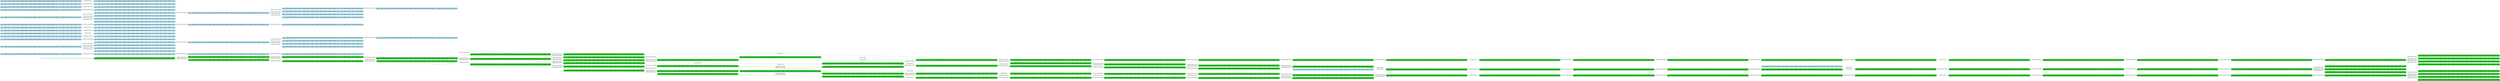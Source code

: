 digraph g {

	rankdir="LR"

	__invisible__[shape="point", color="forestgreen"]
	c0q1[label=<<b>c<sub>0</sub>q<sub>1</sub> = BC(0)=0, BC(1)=0, BC(2)=0, BC(3)=0, BD(0)=0, BD(1)=0, BD(2)=0, BD(3)=0, BM(0)=0, BM(1)=0, BM(2)=0, BM(3)=0, Dir=1, PC=1, PE(0)=1, PE(1)=1, PE(2)=1, PE(3)=1, Pos=0</b>>, shape="box", style="rounded, filled", fillcolor="limegreen", color="forestgreen", penwidth=3] // Initial
	c1q1[label=<<b>c<sub>1</sub>q<sub>1</sub> = BC(0)=0, BC(1)=0, BC(2)=0, BC(3)=0, BD(0)=0, BD(1)=0, BD(2)=0, BD(3)=0, BM(0)=0, BM(1)=0, BM(2)=0, BM(3)=0, Dir=1, PC=1, PE(0)=0, PE(1)=1, PE(2)=1, PE(3)=1, Pos=0</b>>, shape="box", style="rounded, filled", fillcolor="limegreen", color="forestgreen"]
	c2q1[label=<<b>c<sub>2</sub>q<sub>1</sub> = BC(0)=0, BC(1)=0, BC(2)=0, BC(3)=0, BD(0)=0, BD(1)=0, BD(2)=0, BD(3)=0, BM(0)=0, BM(1)=0, BM(2)=0, BM(3)=0, Dir=1, PC=0, PE(0)=0, PE(1)=1, PE(2)=1, PE(3)=1, Pos=0</b>>, shape="box", style="rounded, filled", fillcolor="limegreen", color="forestgreen"]
	c3q1[label=<<b>c<sub>3</sub>q<sub>1</sub> = BC(0)=0, BC(1)=0, BC(2)=0, BC(3)=0, BD(0)=0, BD(1)=0, BD(2)=0, BD(3)=0, BM(0)=0, BM(1)=0, BM(2)=0, BM(3)=0, Dir=1, PC=2, PE(0)=0, PE(1)=1, PE(2)=1, PE(3)=1, Pos=0</b>>, shape="box", style="rounded, filled", fillcolor="limegreen", color="forestgreen"]
	c4q1[label=<<b>c<sub>4</sub>q<sub>1</sub> = BC(0)=0, BC(1)=0, BC(2)=0, BC(3)=0, BD(0)=0, BD(1)=0, BD(2)=0, BD(3)=0, BM(0)=0, BM(1)=0, BM(2)=0, BM(3)=0, Dir=1, PC=2, PE(0)=1, PE(1)=1, PE(2)=1, PE(3)=1, Pos=0</b>>, shape="box", style="rounded, filled", fillcolor="limegreen", color="forestgreen"]
	c9q0[label=<<b>c<sub>9</sub>q<sub>0</sub> = BC(0)=0, BC(1)=0, BC(2)=0, BC(3)=1, BD(0)=0, BD(1)=0, BD(2)=0, BD(3)=0, BM(0)=0, BM(1)=0, BM(2)=0, BM(3)=0, Dir=1, PC=2, PE(0)=1, PE(1)=1, PE(2)=1, PE(3)=1, Pos=0</b>>, shape="box", style="rounded, filled", fillcolor="limegreen", color="forestgreen"]
	c13q0[label=<<b>c<sub>13</sub>q<sub>0</sub> = BC(0)=0, BC(1)=0, BC(2)=0, BC(3)=1, BD(0)=0, BD(1)=0, BD(2)=0, BD(3)=0, BM(0)=0, BM(1)=0, BM(2)=0, BM(3)=0, Dir=1, PC=1, PE(0)=1, PE(1)=1, PE(2)=1, PE(3)=1, Pos=1</b>>, shape="box", style="rounded, filled", fillcolor="limegreen", color="forestgreen"]
	c14q0[label=<<b>c<sub>14</sub>q<sub>0</sub> = BC(0)=0, BC(1)=0, BC(2)=0, BC(3)=1, BD(0)=0, BD(1)=0, BD(2)=0, BD(3)=0, BM(0)=0, BM(1)=0, BM(2)=0, BM(3)=0, Dir=1, PC=1, PE(0)=1, PE(1)=0, PE(2)=1, PE(3)=1, Pos=1</b>>, shape="box", style="rounded, filled", fillcolor="limegreen", color="forestgreen"]
	c15q0[label=<<b>c<sub>15</sub>q<sub>0</sub> = BC(0)=0, BC(1)=0, BC(2)=0, BC(3)=1, BD(0)=0, BD(1)=0, BD(2)=0, BD(3)=0, BM(0)=0, BM(1)=0, BM(2)=0, BM(3)=0, Dir=1, PC=0, PE(0)=1, PE(1)=0, PE(2)=1, PE(3)=1, Pos=1</b>>, shape="box", style="rounded, filled", fillcolor="limegreen", color="forestgreen"]
	c16q0[label=<<b>c<sub>16</sub>q<sub>0</sub> = BC(0)=0, BC(1)=0, BC(2)=0, BC(3)=1, BD(0)=0, BD(1)=0, BD(2)=0, BD(3)=0, BM(0)=0, BM(1)=0, BM(2)=0, BM(3)=0, Dir=1, PC=2, PE(0)=1, PE(1)=0, PE(2)=1, PE(3)=1, Pos=1</b>>, shape="box", style="rounded, filled", fillcolor="limegreen", color="forestgreen"]
	c84q0[label=<<b>c<sub>84</sub>q<sub>0</sub> = BC(0)=0, BC(1)=0, BC(2)=0, BC(3)=1, BD(0)=0, BD(1)=0, BD(2)=0, BD(3)=0, BM(0)=0, BM(1)=0, BM(2)=0, BM(3)=0, Dir=1, PC=2, PE(0)=1, PE(1)=1, PE(2)=1, PE(3)=1, Pos=1</b>>, shape="box", style="rounded, filled", fillcolor="limegreen", color="forestgreen"]
	c51q0[label=<<b>c<sub>51</sub>q<sub>0</sub> = BC(0)=0, BC(1)=0, BC(2)=0, BC(3)=1, BD(0)=0, BD(1)=0, BD(2)=0, BD(3)=0, BM(0)=0, BM(1)=0, BM(2)=0, BM(3)=0, Dir=1, PC=1, PE(0)=1, PE(1)=1, PE(2)=1, PE(3)=1, Pos=2</b>>, shape="box", style="rounded, filled", fillcolor="limegreen", color="forestgreen"]
	c85q0[label=<<b>c<sub>85</sub>q<sub>0</sub> = BC(0)=0, BC(1)=0, BC(2)=0, BC(3)=1, BD(0)=0, BD(1)=0, BD(2)=0, BD(3)=0, BM(0)=0, BM(1)=0, BM(2)=0, BM(3)=0, Dir=1, PC=1, PE(0)=1, PE(1)=1, PE(2)=0, PE(3)=1, Pos=2</b>>, shape="box", style="rounded, filled", fillcolor="limegreen", color="forestgreen"]
	c86q0[label=<<b>c<sub>86</sub>q<sub>0</sub> = BC(0)=0, BC(1)=0, BC(2)=0, BC(3)=1, BD(0)=0, BD(1)=0, BD(2)=0, BD(3)=0, BM(0)=0, BM(1)=0, BM(2)=0, BM(3)=0, Dir=1, PC=0, PE(0)=1, PE(1)=1, PE(2)=0, PE(3)=1, Pos=2</b>>, shape="box", style="rounded, filled", fillcolor="limegreen", color="forestgreen"]
	c87q0[label=<<b>c<sub>87</sub>q<sub>0</sub> = BC(0)=0, BC(1)=0, BC(2)=0, BC(3)=1, BD(0)=0, BD(1)=0, BD(2)=0, BD(3)=0, BM(0)=0, BM(1)=0, BM(2)=0, BM(3)=0, Dir=1, PC=2, PE(0)=1, PE(1)=1, PE(2)=0, PE(3)=1, Pos=2</b>>, shape="box", style="rounded, filled", fillcolor="limegreen", color="forestgreen"]
	c88q0[label=<<b>c<sub>88</sub>q<sub>0</sub> = BC(0)=0, BC(1)=0, BC(2)=0, BC(3)=1, BD(0)=0, BD(1)=0, BD(2)=0, BD(3)=0, BM(0)=0, BM(1)=0, BM(2)=0, BM(3)=0, Dir=1, PC=2, PE(0)=1, PE(1)=1, PE(2)=1, PE(3)=1, Pos=2</b>>, shape="box", style="rounded, filled", fillcolor="limegreen", color="forestgreen"]
	c53q1[label=<<b>c<sub>53</sub>q<sub>1</sub> = BC(0)=0, BC(1)=0, BC(2)=0, BC(3)=0, BD(0)=0, BD(1)=0, BD(2)=0, BD(3)=0, BM(0)=0, BM(1)=0, BM(2)=0, BM(3)=0, Dir=1, PC=1, PE(0)=1, PE(1)=1, PE(2)=1, PE(3)=1, Pos=3</b>>, shape="box", style="rounded, filled", fillcolor="limegreen", color="forestgreen"]
	c89q3[label=<<b>c<sub>89</sub>q<sub>3</sub> = BC(0)=0, BC(1)=0, BC(2)=0, BC(3)=0, BD(0)=0, BD(1)=0, BD(2)=0, BD(3)=0, BM(0)=0, BM(1)=0, BM(2)=0, BM(3)=0, Dir=1, PC=1, PE(0)=1, PE(1)=1, PE(2)=1, PE(3)=0, Pos=3</b>>, shape="box", style="rounded, filled", fillcolor="limegreen", color="forestgreen"]
	c90q3[label=<<b>c<sub>90</sub>q<sub>3</sub> = BC(0)=0, BC(1)=0, BC(2)=0, BC(3)=0, BD(0)=0, BD(1)=0, BD(2)=0, BD(3)=0, BM(0)=0, BM(1)=0, BM(2)=0, BM(3)=0, Dir=1, PC=0, PE(0)=1, PE(1)=1, PE(2)=1, PE(3)=0, Pos=3</b>>, shape="box", style="rounded, filled", fillcolor="limegreen", color="forestgreen"]
	c91q3[label=<<b>c<sub>91</sub>q<sub>3</sub> = BC(0)=0, BC(1)=0, BC(2)=0, BC(3)=0, BD(0)=0, BD(1)=0, BD(2)=0, BD(3)=0, BM(0)=0, BM(1)=0, BM(2)=0, BM(3)=0, Dir=1, PC=2, PE(0)=1, PE(1)=1, PE(2)=1, PE(3)=0, Pos=3</b>>, shape="box", style="rounded, filled", fillcolor="limegreen", color="forestgreen"]
	c92q1[label=<<b>c<sub>92</sub>q<sub>1</sub> = BC(0)=0, BC(1)=0, BC(2)=0, BC(3)=0, BD(0)=0, BD(1)=0, BD(2)=0, BD(3)=0, BM(0)=0, BM(1)=0, BM(2)=0, BM(3)=0, Dir=1, PC=2, PE(0)=1, PE(1)=1, PE(2)=1, PE(3)=1, Pos=3</b>>, shape="box", style="rounded, filled", fillcolor="limegreen", color="forestgreen"]
	c135q1[label=<<b>c<sub>135</sub>q<sub>1</sub> = BC(0)=0, BC(1)=1, BC(2)=0, BC(3)=0, BD(0)=0, BD(1)=0, BD(2)=0, BD(3)=0, BM(0)=0, BM(1)=0, BM(2)=0, BM(3)=0, Dir=1, PC=2, PE(0)=1, PE(1)=1, PE(2)=1, PE(3)=1, Pos=3</b>>, shape="box", style="rounded, filled", fillcolor="limegreen", color="forestgreen"]
	c136q1[label=<<b>c<sub>136</sub>q<sub>1</sub> = BC(0)=0, BC(1)=0, BC(2)=0, BC(3)=0, BD(0)=0, BD(1)=0, BD(2)=0, BD(3)=0, BM(0)=0, BM(1)=0, BM(2)=1, BM(3)=0, Dir=1, PC=2, PE(0)=1, PE(1)=1, PE(2)=1, PE(3)=1, Pos=3</b>>, shape="box", style="rounded, filled", fillcolor="limegreen", color="forestgreen"]
	c137q1[label=<<b>c<sub>137</sub>q<sub>1</sub> = BC(0)=0, BC(1)=0, BC(2)=0, BC(3)=0, BD(0)=0, BD(1)=0, BD(2)=1, BD(3)=0, BM(0)=0, BM(1)=0, BM(2)=0, BM(3)=0, Dir=1, PC=2, PE(0)=1, PE(1)=1, PE(2)=1, PE(3)=1, Pos=3</b>>, shape="box", style="rounded, filled", fillcolor="limegreen", color="forestgreen"]
	c17q0[label=<<b>c<sub>17</sub>q<sub>0</sub> = BC(0)=1, BC(1)=0, BC(2)=0, BC(3)=1, BD(0)=0, BD(1)=0, BD(2)=0, BD(3)=0, BM(0)=0, BM(1)=0, BM(2)=0, BM(3)=0, Dir=1, PC=1, PE(0)=1, PE(1)=1, PE(2)=1, PE(3)=1, Pos=1</b>>, shape="box", style="rounded, filled", fillcolor="limegreen", color="forestgreen"]
	c70q0[label=<<b>c<sub>70</sub>q<sub>0</sub> = BC(0)=1, BC(1)=0, BC(2)=0, BC(3)=1, BD(0)=0, BD(1)=0, BD(2)=0, BD(3)=0, BM(0)=0, BM(1)=0, BM(2)=0, BM(3)=0, Dir=1, PC=1, PE(0)=1, PE(1)=0, PE(2)=1, PE(3)=1, Pos=1</b>>, shape="box", style="rounded, filled", fillcolor="limegreen", color="forestgreen"]
	c71q0[label=<<b>c<sub>71</sub>q<sub>0</sub> = BC(0)=1, BC(1)=0, BC(2)=0, BC(3)=1, BD(0)=0, BD(1)=0, BD(2)=0, BD(3)=0, BM(0)=0, BM(1)=0, BM(2)=0, BM(3)=0, Dir=1, PC=0, PE(0)=1, PE(1)=0, PE(2)=1, PE(3)=1, Pos=1</b>>, shape="box", style="rounded, filled", fillcolor="limegreen", color="forestgreen"]
	c72q0[label=<<b>c<sub>72</sub>q<sub>0</sub> = BC(0)=1, BC(1)=0, BC(2)=0, BC(3)=1, BD(0)=0, BD(1)=0, BD(2)=0, BD(3)=0, BM(0)=0, BM(1)=0, BM(2)=0, BM(3)=0, Dir=1, PC=2, PE(0)=1, PE(1)=0, PE(2)=1, PE(3)=1, Pos=1</b>>, shape="box", style="rounded, filled", fillcolor="limegreen", color="forestgreen"]
	c73q0[label=<<b>c<sub>73</sub>q<sub>0</sub> = BC(0)=1, BC(1)=0, BC(2)=0, BC(3)=1, BD(0)=0, BD(1)=0, BD(2)=0, BD(3)=0, BM(0)=0, BM(1)=0, BM(2)=0, BM(3)=0, Dir=1, PC=2, PE(0)=1, PE(1)=1, PE(2)=1, PE(3)=1, Pos=1</b>>, shape="box", style="rounded, filled", fillcolor="limegreen", color="forestgreen"]
	c74q0[label=<<b>c<sub>74</sub>q<sub>0</sub> = BC(0)=1, BC(1)=0, BC(2)=0, BC(3)=1, BD(0)=0, BD(1)=0, BD(2)=0, BD(3)=0, BM(0)=0, BM(1)=0, BM(2)=0, BM(3)=0, Dir=1, PC=1, PE(0)=1, PE(1)=1, PE(2)=1, PE(3)=1, Pos=2</b>>, shape="box", style="rounded, filled", fillcolor="limegreen", color="forestgreen"]
	c75q0[label=<<b>c<sub>75</sub>q<sub>0</sub> = BC(0)=1, BC(1)=0, BC(2)=0, BC(3)=1, BD(0)=0, BD(1)=0, BD(2)=0, BD(3)=0, BM(0)=0, BM(1)=0, BM(2)=0, BM(3)=0, Dir=1, PC=1, PE(0)=1, PE(1)=1, PE(2)=0, PE(3)=1, Pos=2</b>>, shape="box", style="rounded, filled", fillcolor="limegreen", color="forestgreen"]
	c76q0[label=<<b>c<sub>76</sub>q<sub>0</sub> = BC(0)=1, BC(1)=0, BC(2)=0, BC(3)=1, BD(0)=0, BD(1)=0, BD(2)=0, BD(3)=0, BM(0)=0, BM(1)=0, BM(2)=0, BM(3)=0, Dir=1, PC=0, PE(0)=1, PE(1)=1, PE(2)=0, PE(3)=1, Pos=2</b>>, shape="box", style="rounded, filled", fillcolor="limegreen", color="forestgreen"]
	c77q0[label=<<b>c<sub>77</sub>q<sub>0</sub> = BC(0)=1, BC(1)=0, BC(2)=0, BC(3)=1, BD(0)=0, BD(1)=0, BD(2)=0, BD(3)=0, BM(0)=0, BM(1)=0, BM(2)=0, BM(3)=0, Dir=1, PC=2, PE(0)=1, PE(1)=1, PE(2)=0, PE(3)=1, Pos=2</b>>, shape="box", style="rounded, filled", fillcolor="limegreen", color="forestgreen"]
	c78q0[label=<<b>c<sub>78</sub>q<sub>0</sub> = BC(0)=1, BC(1)=0, BC(2)=0, BC(3)=1, BD(0)=0, BD(1)=0, BD(2)=0, BD(3)=0, BM(0)=0, BM(1)=0, BM(2)=0, BM(3)=0, Dir=1, PC=2, PE(0)=1, PE(1)=1, PE(2)=1, PE(3)=1, Pos=2</b>>, shape="box", style="rounded, filled", fillcolor="limegreen", color="forestgreen"]
	c79q1[label=<<b>c<sub>79</sub>q<sub>1</sub> = BC(0)=1, BC(1)=0, BC(2)=0, BC(3)=0, BD(0)=0, BD(1)=0, BD(2)=0, BD(3)=0, BM(0)=0, BM(1)=0, BM(2)=0, BM(3)=0, Dir=1, PC=1, PE(0)=1, PE(1)=1, PE(2)=1, PE(3)=1, Pos=3</b>>, shape="box", style="rounded, filled", fillcolor="limegreen", color="forestgreen"]
	c80q3[label=<<b>c<sub>80</sub>q<sub>3</sub> = BC(0)=1, BC(1)=0, BC(2)=0, BC(3)=0, BD(0)=0, BD(1)=0, BD(2)=0, BD(3)=0, BM(0)=0, BM(1)=0, BM(2)=0, BM(3)=0, Dir=1, PC=1, PE(0)=1, PE(1)=1, PE(2)=1, PE(3)=0, Pos=3</b>>, shape="box", style="rounded, filled", fillcolor="limegreen", color="forestgreen"]
	c81q3[label=<<b>c<sub>81</sub>q<sub>3</sub> = BC(0)=1, BC(1)=0, BC(2)=0, BC(3)=0, BD(0)=0, BD(1)=0, BD(2)=0, BD(3)=0, BM(0)=0, BM(1)=0, BM(2)=0, BM(3)=0, Dir=1, PC=0, PE(0)=1, PE(1)=1, PE(2)=1, PE(3)=0, Pos=3</b>>, shape="box", style="rounded, filled", fillcolor="limegreen", color="forestgreen"]
	c82q3[label=<<b>c<sub>82</sub>q<sub>3</sub> = BC(0)=1, BC(1)=0, BC(2)=0, BC(3)=0, BD(0)=0, BD(1)=0, BD(2)=0, BD(3)=0, BM(0)=0, BM(1)=0, BM(2)=0, BM(3)=0, Dir=1, PC=2, PE(0)=1, PE(1)=1, PE(2)=1, PE(3)=0, Pos=3</b>>, shape="box", style="rounded, filled", fillcolor="limegreen", color="forestgreen"]
	c83q1[label=<<b>c<sub>83</sub>q<sub>1</sub> = BC(0)=1, BC(1)=0, BC(2)=0, BC(3)=0, BD(0)=0, BD(1)=0, BD(2)=0, BD(3)=0, BM(0)=0, BM(1)=0, BM(2)=0, BM(3)=0, Dir=1, PC=2, PE(0)=1, PE(1)=1, PE(2)=1, PE(3)=1, Pos=3</b>>, shape="box", style="rounded, filled", fillcolor="limegreen", color="forestgreen"]
	c131q1[label=<<b>c<sub>131</sub>q<sub>1</sub> = BC(0)=1, BC(1)=1, BC(2)=0, BC(3)=0, BD(0)=0, BD(1)=0, BD(2)=0, BD(3)=0, BM(0)=0, BM(1)=0, BM(2)=0, BM(3)=0, Dir=1, PC=2, PE(0)=1, PE(1)=1, PE(2)=1, PE(3)=1, Pos=3</b>>, shape="box", style="rounded, filled", fillcolor="limegreen", color="forestgreen"]
	c132q1[label=<<b>c<sub>132</sub>q<sub>1</sub> = BC(0)=1, BC(1)=0, BC(2)=0, BC(3)=0, BD(0)=0, BD(1)=0, BD(2)=0, BD(3)=0, BM(0)=0, BM(1)=0, BM(2)=1, BM(3)=0, Dir=1, PC=2, PE(0)=1, PE(1)=1, PE(2)=1, PE(3)=1, Pos=3</b>>, shape="box", style="rounded, filled", fillcolor="limegreen", color="forestgreen"]
	c133q1[label=<<b>c<sub>133</sub>q<sub>1</sub> = BC(0)=1, BC(1)=0, BC(2)=0, BC(3)=0, BD(0)=0, BD(1)=0, BD(2)=1, BD(3)=0, BM(0)=0, BM(1)=0, BM(2)=0, BM(3)=0, Dir=1, PC=2, PE(0)=1, PE(1)=1, PE(2)=1, PE(3)=1, Pos=3</b>>, shape="box", style="rounded, filled", fillcolor="limegreen", color="forestgreen"]
	c134q1[label=<<b>c<sub>134</sub>q<sub>1</sub> = BC(0)=1, BC(1)=0, BC(2)=0, BC(3)=0, BD(0)=0, BD(1)=0, BD(2)=0, BD(3)=0, BM(0)=0, BM(1)=0, BM(2)=0, BM(3)=0, Dir=-1, PC=2, PE(0)=1, PE(1)=1, PE(2)=1, PE(3)=1, Pos=3</b>>, shape="box", style="rounded, filled", fillcolor="limegreen", color="forestgreen"]
	c5q0[label=<<b>c<sub>5</sub>q<sub>0</sub> = BC(0)=0, BC(1)=0, BC(2)=0, BC(3)=1, BD(0)=0, BD(1)=0, BD(2)=0, BD(3)=0, BM(0)=0, BM(1)=0, BM(2)=0, BM(3)=0, Dir=1, PC=2, PE(0)=0, PE(1)=1, PE(2)=1, PE(3)=1, Pos=0</b>>, shape="box", style="rounded, filled", fillcolor="limegreen", color="forestgreen"]
	c10q0[label=<<b>c<sub>10</sub>q<sub>0</sub> = BC(0)=0, BC(1)=1, BC(2)=0, BC(3)=1, BD(0)=0, BD(1)=0, BD(2)=0, BD(3)=0, BM(0)=0, BM(1)=0, BM(2)=0, BM(3)=0, Dir=1, PC=2, PE(0)=0, PE(1)=1, PE(2)=1, PE(3)=1, Pos=0</b>>, shape="box", style="rounded, filled", fillcolor="limegreen", color="forestgreen"]
	c110q0[label=<<b>c<sub>110</sub>q<sub>0</sub> = BC(0)=0, BC(1)=1, BC(2)=0, BC(3)=1, BD(0)=0, BD(1)=0, BD(2)=0, BD(3)=0, BM(0)=0, BM(1)=0, BM(2)=0, BM(3)=0, Dir=1, PC=2, PE(0)=1, PE(1)=1, PE(2)=1, PE(3)=1, Pos=0</b>>, shape="box", style="rounded, filled", fillcolor="limegreen", color="forestgreen"]
	c11q0[label=<<b>c<sub>11</sub>q<sub>0</sub> = BC(0)=0, BC(1)=0, BC(2)=0, BC(3)=1, BD(0)=0, BD(1)=0, BD(2)=0, BD(3)=0, BM(0)=0, BM(1)=1, BM(2)=0, BM(3)=0, Dir=1, PC=2, PE(0)=0, PE(1)=1, PE(2)=1, PE(3)=1, Pos=0</b>>, shape="box", style="rounded, filled", fillcolor="limegreen", color="forestgreen"]
	c109q0[label=<<b>c<sub>109</sub>q<sub>0</sub> = BC(0)=0, BC(1)=0, BC(2)=0, BC(3)=1, BD(0)=0, BD(1)=0, BD(2)=0, BD(3)=0, BM(0)=0, BM(1)=1, BM(2)=0, BM(3)=0, Dir=1, PC=2, PE(0)=1, PE(1)=1, PE(2)=1, PE(3)=1, Pos=0</b>>, shape="box", style="rounded, filled", fillcolor="limegreen", color="forestgreen"]
	c12q0[label=<<b>c<sub>12</sub>q<sub>0</sub> = BC(0)=0, BC(1)=0, BC(2)=0, BC(3)=1, BD(0)=0, BD(1)=1, BD(2)=0, BD(3)=0, BM(0)=0, BM(1)=0, BM(2)=0, BM(3)=0, Dir=1, PC=2, PE(0)=0, PE(1)=1, PE(2)=1, PE(3)=1, Pos=0</b>>, shape="box", style="rounded, filled", fillcolor="limegreen", color="forestgreen"]
	c93q0[label=<<b>c<sub>93</sub>q<sub>0</sub> = BC(0)=0, BC(1)=0, BC(2)=0, BC(3)=1, BD(0)=0, BD(1)=1, BD(2)=0, BD(3)=0, BM(0)=0, BM(1)=0, BM(2)=0, BM(3)=0, Dir=1, PC=2, PE(0)=1, PE(1)=1, PE(2)=1, PE(3)=1, Pos=0</b>>, shape="box", style="rounded, filled", fillcolor="limegreen", color="forestgreen"]
	c94q0[label=<<b>c<sub>94</sub>q<sub>0</sub> = BC(0)=0, BC(1)=0, BC(2)=0, BC(3)=1, BD(0)=0, BD(1)=1, BD(2)=0, BD(3)=0, BM(0)=0, BM(1)=0, BM(2)=0, BM(3)=0, Dir=1, PC=1, PE(0)=1, PE(1)=1, PE(2)=1, PE(3)=1, Pos=1</b>>, shape="box", style="rounded, filled", fillcolor="limegreen", color="forestgreen"]
	c95q0[label=<<b>c<sub>95</sub>q<sub>0</sub> = BC(0)=0, BC(1)=0, BC(2)=0, BC(3)=1, BD(0)=0, BD(1)=1, BD(2)=0, BD(3)=0, BM(0)=0, BM(1)=0, BM(2)=0, BM(3)=0, Dir=1, PC=1, PE(0)=1, PE(1)=0, PE(2)=1, PE(3)=1, Pos=1</b>>, shape="box", style="rounded, filled", fillcolor="limegreen", color="forestgreen"]
	c96q0[label=<<b>c<sub>96</sub>q<sub>0</sub> = BC(0)=0, BC(1)=0, BC(2)=0, BC(3)=1, BD(0)=0, BD(1)=1, BD(2)=0, BD(3)=0, BM(0)=0, BM(1)=0, BM(2)=0, BM(3)=0, Dir=1, PC=0, PE(0)=1, PE(1)=0, PE(2)=1, PE(3)=1, Pos=1</b>>, shape="box", style="rounded, filled", fillcolor="limegreen", color="forestgreen"]
	c97q0[label=<<b>c<sub>97</sub>q<sub>0</sub> = BC(0)=0, BC(1)=0, BC(2)=0, BC(3)=1, BD(0)=0, BD(1)=1, BD(2)=0, BD(3)=0, BM(0)=0, BM(1)=0, BM(2)=0, BM(3)=0, Dir=1, PC=2, PE(0)=1, PE(1)=0, PE(2)=1, PE(3)=1, Pos=1</b>>, shape="box", style="rounded, filled", fillcolor="limegreen", color="forestgreen"]
	c98q0[label=<<b>c<sub>98</sub>q<sub>0</sub> = BC(0)=0, BC(1)=0, BC(2)=0, BC(3)=1, BD(0)=0, BD(1)=1, BD(2)=0, BD(3)=0, BM(0)=0, BM(1)=0, BM(2)=0, BM(3)=0, Dir=1, PC=2, PE(0)=1, PE(1)=1, PE(2)=1, PE(3)=1, Pos=1</b>>, shape="box", style="rounded, filled", fillcolor="limegreen", color="forestgreen"]
	c99q0[label=<<b>c<sub>99</sub>q<sub>0</sub> = BC(0)=0, BC(1)=0, BC(2)=0, BC(3)=1, BD(0)=0, BD(1)=1, BD(2)=0, BD(3)=0, BM(0)=0, BM(1)=0, BM(2)=0, BM(3)=0, Dir=1, PC=1, PE(0)=1, PE(1)=1, PE(2)=1, PE(3)=1, Pos=2</b>>, shape="box", style="rounded, filled", fillcolor="limegreen", color="forestgreen"]
	c100q0[label=<<b>c<sub>100</sub>q<sub>0</sub> = BC(0)=0, BC(1)=0, BC(2)=0, BC(3)=1, BD(0)=0, BD(1)=1, BD(2)=0, BD(3)=0, BM(0)=0, BM(1)=0, BM(2)=0, BM(3)=0, Dir=1, PC=1, PE(0)=1, PE(1)=1, PE(2)=0, PE(3)=1, Pos=2</b>>, shape="box", style="rounded, filled", fillcolor="limegreen", color="forestgreen"]
	c101q0[label=<<b>c<sub>101</sub>q<sub>0</sub> = BC(0)=0, BC(1)=0, BC(2)=0, BC(3)=1, BD(0)=0, BD(1)=1, BD(2)=0, BD(3)=0, BM(0)=0, BM(1)=0, BM(2)=0, BM(3)=0, Dir=1, PC=0, PE(0)=1, PE(1)=1, PE(2)=0, PE(3)=1, Pos=2</b>>, shape="box", style="rounded, filled", fillcolor="limegreen", color="forestgreen"]
	c102q0[label=<<b>c<sub>102</sub>q<sub>0</sub> = BC(0)=0, BC(1)=0, BC(2)=0, BC(3)=1, BD(0)=0, BD(1)=1, BD(2)=0, BD(3)=0, BM(0)=0, BM(1)=0, BM(2)=0, BM(3)=0, Dir=1, PC=2, PE(0)=1, PE(1)=1, PE(2)=0, PE(3)=1, Pos=2</b>>, shape="box", style="rounded, filled", fillcolor="limegreen", color="forestgreen"]
	c103q0[label=<<b>c<sub>103</sub>q<sub>0</sub> = BC(0)=0, BC(1)=0, BC(2)=0, BC(3)=1, BD(0)=0, BD(1)=1, BD(2)=0, BD(3)=0, BM(0)=0, BM(1)=0, BM(2)=0, BM(3)=0, Dir=1, PC=2, PE(0)=1, PE(1)=1, PE(2)=1, PE(3)=1, Pos=2</b>>, shape="box", style="rounded, filled", fillcolor="limegreen", color="forestgreen"]
	c104q1[label=<<b>c<sub>104</sub>q<sub>1</sub> = BC(0)=0, BC(1)=0, BC(2)=0, BC(3)=0, BD(0)=0, BD(1)=1, BD(2)=0, BD(3)=0, BM(0)=0, BM(1)=0, BM(2)=0, BM(3)=0, Dir=1, PC=1, PE(0)=1, PE(1)=1, PE(2)=1, PE(3)=1, Pos=3</b>>, shape="box", style="rounded, filled", fillcolor="limegreen", color="forestgreen"]
	c105q3[label=<<b>c<sub>105</sub>q<sub>3</sub> = BC(0)=0, BC(1)=0, BC(2)=0, BC(3)=0, BD(0)=0, BD(1)=1, BD(2)=0, BD(3)=0, BM(0)=0, BM(1)=0, BM(2)=0, BM(3)=0, Dir=1, PC=1, PE(0)=1, PE(1)=1, PE(2)=1, PE(3)=0, Pos=3</b>>, shape="box", style="rounded, filled", fillcolor="limegreen", color="forestgreen"]
	c106q3[label=<<b>c<sub>106</sub>q<sub>3</sub> = BC(0)=0, BC(1)=0, BC(2)=0, BC(3)=0, BD(0)=0, BD(1)=1, BD(2)=0, BD(3)=0, BM(0)=0, BM(1)=0, BM(2)=0, BM(3)=0, Dir=1, PC=0, PE(0)=1, PE(1)=1, PE(2)=1, PE(3)=0, Pos=3</b>>, shape="box", style="rounded, filled", fillcolor="limegreen", color="forestgreen"]
	c107q3[label=<<b>c<sub>107</sub>q<sub>3</sub> = BC(0)=0, BC(1)=0, BC(2)=0, BC(3)=0, BD(0)=0, BD(1)=1, BD(2)=0, BD(3)=0, BM(0)=0, BM(1)=0, BM(2)=0, BM(3)=0, Dir=1, PC=2, PE(0)=1, PE(1)=1, PE(2)=1, PE(3)=0, Pos=3</b>>, shape="box", style="rounded, filled", fillcolor="limegreen", color="forestgreen"]
	c108q1[label=<<b>c<sub>108</sub>q<sub>1</sub> = BC(0)=0, BC(1)=0, BC(2)=0, BC(3)=0, BD(0)=0, BD(1)=1, BD(2)=0, BD(3)=0, BM(0)=0, BM(1)=0, BM(2)=0, BM(3)=0, Dir=1, PC=2, PE(0)=1, PE(1)=1, PE(2)=1, PE(3)=1, Pos=3</b>>, shape="box", style="rounded, filled", fillcolor="limegreen", color="forestgreen"]
	c138q1[label=<<b>c<sub>138</sub>q<sub>1</sub> = BC(0)=0, BC(1)=1, BC(2)=0, BC(3)=0, BD(0)=0, BD(1)=1, BD(2)=0, BD(3)=0, BM(0)=0, BM(1)=0, BM(2)=0, BM(3)=0, Dir=1, PC=2, PE(0)=1, PE(1)=1, PE(2)=1, PE(3)=1, Pos=3</b>>, shape="box", style="rounded, filled", fillcolor="limegreen", color="forestgreen"]
	c139q1[label=<<b>c<sub>139</sub>q<sub>1</sub> = BC(0)=0, BC(1)=0, BC(2)=0, BC(3)=0, BD(0)=0, BD(1)=1, BD(2)=0, BD(3)=0, BM(0)=0, BM(1)=0, BM(2)=1, BM(3)=0, Dir=1, PC=2, PE(0)=1, PE(1)=1, PE(2)=1, PE(3)=1, Pos=3</b>>, shape="box", style="rounded, filled", fillcolor="limegreen", color="forestgreen"]
	c140q1[label=<<b>c<sub>140</sub>q<sub>1</sub> = BC(0)=0, BC(1)=0, BC(2)=0, BC(3)=0, BD(0)=0, BD(1)=1, BD(2)=1, BD(3)=0, BM(0)=0, BM(1)=0, BM(2)=0, BM(3)=0, Dir=1, PC=2, PE(0)=1, PE(1)=1, PE(2)=1, PE(3)=1, Pos=3</b>>, shape="box", style="rounded, filled", fillcolor="limegreen", color="forestgreen"]
	c141q1[label=<<b>c<sub>141</sub>q<sub>1</sub> = BC(0)=0, BC(1)=0, BC(2)=0, BC(3)=0, BD(0)=0, BD(1)=1, BD(2)=0, BD(3)=0, BM(0)=0, BM(1)=0, BM(2)=0, BM(3)=0, Dir=-1, PC=2, PE(0)=1, PE(1)=1, PE(2)=1, PE(3)=1, Pos=3</b>>, shape="box", style="rounded, filled", fillcolor="limegreen", color="forestgreen"]
	c6q1[label=<<b>c<sub>6</sub>q<sub>1</sub> = BC(0)=0, BC(1)=1, BC(2)=0, BC(3)=0, BD(0)=0, BD(1)=0, BD(2)=0, BD(3)=0, BM(0)=0, BM(1)=0, BM(2)=0, BM(3)=0, Dir=1, PC=2, PE(0)=0, PE(1)=1, PE(2)=1, PE(3)=1, Pos=0</b>>, shape="box", style="rounded, filled", fillcolor="limegreen", color="forestgreen"]
	c7q1[label=<<b>c<sub>7</sub>q<sub>1</sub> = BC(0)=0, BC(1)=1, BC(2)=0, BC(3)=0, BD(0)=0, BD(1)=0, BD(2)=0, BD(3)=0, BM(0)=0, BM(1)=1, BM(2)=0, BM(3)=0, Dir=1, PC=2, PE(0)=0, PE(1)=1, PE(2)=1, PE(3)=1, Pos=0</b>>, shape="box", style="rounded, filled", fillcolor="limegreen", color="forestgreen"]
	c8q1[label=<<b>c<sub>8</sub>q<sub>1</sub> = BC(0)=0, BC(1)=1, BC(2)=0, BC(3)=0, BD(0)=0, BD(1)=1, BD(2)=0, BD(3)=0, BM(0)=0, BM(1)=1, BM(2)=0, BM(3)=0, Dir=1, PC=2, PE(0)=0, PE(1)=1, PE(2)=1, PE(3)=1, Pos=0</b>>, shape="box", style="rounded, filled", fillcolor="limegreen", color="forestgreen"]
	c111q1[label=<<b>c<sub>111</sub>q<sub>1</sub> = BC(0)=0, BC(1)=1, BC(2)=0, BC(3)=0, BD(0)=0, BD(1)=1, BD(2)=0, BD(3)=0, BM(0)=0, BM(1)=1, BM(2)=0, BM(3)=0, Dir=1, PC=2, PE(0)=1, PE(1)=1, PE(2)=1, PE(3)=1, Pos=0</b>>, shape="box", style="rounded, filled", fillcolor="limegreen", color="forestgreen"]
	c113q0[label=<<b>c<sub>113</sub>q<sub>0</sub> = BC(0)=0, BC(1)=1, BC(2)=0, BC(3)=1, BD(0)=0, BD(1)=1, BD(2)=0, BD(3)=0, BM(0)=0, BM(1)=1, BM(2)=0, BM(3)=0, Dir=1, PC=2, PE(0)=1, PE(1)=1, PE(2)=1, PE(3)=1, Pos=0</b>>, shape="box", style="rounded, filled", fillcolor="limegreen", color="forestgreen"]
	c114q1[label=<<b>c<sub>114</sub>q<sub>1</sub> = BC(0)=0, BC(1)=0, BC(2)=0, BC(3)=0, BD(0)=0, BD(1)=1, BD(2)=0, BD(3)=0, BM(0)=0, BM(1)=0, BM(2)=0, BM(3)=0, Dir=1, PC=1, PE(0)=1, PE(1)=1, PE(2)=1, PE(3)=1, Pos=1</b>>, shape="box", style="rounded, filled", fillcolor="limegreen", color="forestgreen"]
	c115q1[label=<<b>c<sub>115</sub>q<sub>1</sub> = BC(0)=0, BC(1)=0, BC(2)=0, BC(3)=0, BD(0)=0, BD(1)=1, BD(2)=0, BD(3)=0, BM(0)=0, BM(1)=0, BM(2)=0, BM(3)=0, Dir=1, PC=1, PE(0)=1, PE(1)=0, PE(2)=1, PE(3)=1, Pos=1</b>>, shape="box", style="rounded, filled", fillcolor="limegreen", color="forestgreen"]
	c116q1[label=<<b>c<sub>116</sub>q<sub>1</sub> = BC(0)=0, BC(1)=0, BC(2)=0, BC(3)=0, BD(0)=0, BD(1)=1, BD(2)=0, BD(3)=0, BM(0)=0, BM(1)=0, BM(2)=0, BM(3)=0, Dir=1, PC=0, PE(0)=1, PE(1)=0, PE(2)=1, PE(3)=1, Pos=1</b>>, shape="box", style="rounded, filled", fillcolor="limegreen", color="forestgreen"]
	c117q1[label=<<b>c<sub>117</sub>q<sub>1</sub> = BC(0)=0, BC(1)=0, BC(2)=0, BC(3)=0, BD(0)=0, BD(1)=1, BD(2)=0, BD(3)=0, BM(0)=0, BM(1)=0, BM(2)=0, BM(3)=0, Dir=1, PC=2, PE(0)=1, PE(1)=0, PE(2)=1, PE(3)=1, Pos=1</b>>, shape="box", style="rounded, filled", fillcolor="limegreen", color="forestgreen"]
	c118q1[label=<<b>c<sub>118</sub>q<sub>1</sub> = BC(0)=0, BC(1)=0, BC(2)=0, BC(3)=0, BD(0)=0, BD(1)=1, BD(2)=0, BD(3)=0, BM(0)=0, BM(1)=0, BM(2)=0, BM(3)=0, Dir=1, PC=2, PE(0)=1, PE(1)=1, PE(2)=1, PE(3)=1, Pos=1</b>>, shape="box", style="rounded, filled", fillcolor="limegreen", color="forestgreen"]
	c112q0[label=<<b>c<sub>112</sub>q<sub>0</sub> = BC(0)=0, BC(1)=1, BC(2)=0, BC(3)=1, BD(0)=0, BD(1)=1, BD(2)=0, BD(3)=0, BM(0)=0, BM(1)=1, BM(2)=0, BM(3)=0, Dir=1, PC=2, PE(0)=0, PE(1)=1, PE(2)=1, PE(3)=1, Pos=0</b>>, shape="box", style="rounded, filled", fillcolor="limegreen", color="forestgreen"]
	c119q1[label=<<b>c<sub>119</sub>q<sub>1</sub> = BC(0)=0, BC(1)=1, BC(2)=0, BC(3)=0, BD(0)=0, BD(1)=0, BD(2)=0, BD(3)=0, BM(0)=0, BM(1)=1, BM(2)=0, BM(3)=0, Dir=1, PC=2, PE(0)=1, PE(1)=1, PE(2)=1, PE(3)=1, Pos=0</b>>, shape="box", style="rounded, filled", fillcolor="limegreen", color="forestgreen"]
	c121q0[label=<<b>c<sub>121</sub>q<sub>0</sub> = BC(0)=0, BC(1)=1, BC(2)=0, BC(3)=1, BD(0)=0, BD(1)=0, BD(2)=0, BD(3)=0, BM(0)=0, BM(1)=1, BM(2)=0, BM(3)=0, Dir=1, PC=2, PE(0)=1, PE(1)=1, PE(2)=1, PE(3)=1, Pos=0</b>>, shape="box", style="rounded, filled", fillcolor="limegreen", color="forestgreen"]
	c122q1[label=<<b>c<sub>122</sub>q<sub>1</sub> = BC(0)=0, BC(1)=0, BC(2)=0, BC(3)=0, BD(0)=0, BD(1)=0, BD(2)=0, BD(3)=0, BM(0)=0, BM(1)=0, BM(2)=0, BM(3)=0, Dir=1, PC=1, PE(0)=1, PE(1)=1, PE(2)=1, PE(3)=1, Pos=1</b>>, shape="box", style="rounded, filled", fillcolor="limegreen", color="forestgreen"]
	c123q1[label=<<b>c<sub>123</sub>q<sub>1</sub> = BC(0)=0, BC(1)=0, BC(2)=0, BC(3)=0, BD(0)=0, BD(1)=0, BD(2)=0, BD(3)=0, BM(0)=0, BM(1)=0, BM(2)=0, BM(3)=0, Dir=1, PC=1, PE(0)=1, PE(1)=0, PE(2)=1, PE(3)=1, Pos=1</b>>, shape="box", style="rounded, filled", fillcolor="limegreen", color="forestgreen"]
	c124q1[label=<<b>c<sub>124</sub>q<sub>1</sub> = BC(0)=0, BC(1)=0, BC(2)=0, BC(3)=0, BD(0)=0, BD(1)=0, BD(2)=0, BD(3)=0, BM(0)=0, BM(1)=0, BM(2)=0, BM(3)=0, Dir=1, PC=0, PE(0)=1, PE(1)=0, PE(2)=1, PE(3)=1, Pos=1</b>>, shape="box", style="rounded, filled", fillcolor="limegreen", color="forestgreen"]
	c125q1[label=<<b>c<sub>125</sub>q<sub>1</sub> = BC(0)=0, BC(1)=0, BC(2)=0, BC(3)=0, BD(0)=0, BD(1)=0, BD(2)=0, BD(3)=0, BM(0)=0, BM(1)=0, BM(2)=0, BM(3)=0, Dir=1, PC=2, PE(0)=1, PE(1)=0, PE(2)=1, PE(3)=1, Pos=1</b>>, shape="box", style="rounded, filled", fillcolor="limegreen", color="forestgreen"]
	c126q1[label=<<b>c<sub>126</sub>q<sub>1</sub> = BC(0)=0, BC(1)=0, BC(2)=0, BC(3)=0, BD(0)=0, BD(1)=0, BD(2)=0, BD(3)=0, BM(0)=0, BM(1)=0, BM(2)=0, BM(3)=0, Dir=1, PC=2, PE(0)=1, PE(1)=1, PE(2)=1, PE(3)=1, Pos=1</b>>, shape="box", style="rounded, filled", fillcolor="limegreen", color="forestgreen"]
	c120q0[label=<<b>c<sub>120</sub>q<sub>0</sub> = BC(0)=0, BC(1)=1, BC(2)=0, BC(3)=1, BD(0)=0, BD(1)=0, BD(2)=0, BD(3)=0, BM(0)=0, BM(1)=1, BM(2)=0, BM(3)=0, Dir=1, PC=2, PE(0)=0, PE(1)=1, PE(2)=1, PE(3)=1, Pos=0</b>>, shape="box", style="rounded, filled", fillcolor="limegreen", color="forestgreen"]
	c127q1[label=<<b>c<sub>127</sub>q<sub>1</sub> = BC(0)=0, BC(1)=1, BC(2)=0, BC(3)=0, BD(0)=0, BD(1)=0, BD(2)=0, BD(3)=0, BM(0)=0, BM(1)=0, BM(2)=0, BM(3)=0, Dir=1, PC=2, PE(0)=1, PE(1)=1, PE(2)=1, PE(3)=1, Pos=0</b>>, shape="box", style="rounded, filled", fillcolor="limegreen", color="forestgreen"]
	c128q0[label=<<b>c<sub>128</sub>q<sub>0</sub> = BC(0)=0, BC(1)=0, BC(2)=0, BC(3)=1, BD(0)=0, BD(1)=0, BD(2)=0, BD(3)=0, BM(0)=0, BM(1)=0, BM(2)=0, BM(3)=0, Dir=1, PC=0, PE(0)=0, PE(1)=1, PE(2)=1, PE(3)=1, Pos=0</b>>, shape="box", style="rounded, filled", fillcolor="limegreen", color="forestgreen"]
	c129q0[label=<<b>c<sub>129</sub>q<sub>0</sub> = BC(0)=0, BC(1)=0, BC(2)=0, BC(3)=1, BD(0)=0, BD(1)=0, BD(2)=0, BD(3)=0, BM(0)=0, BM(1)=0, BM(2)=0, BM(3)=0, Dir=1, PC=1, PE(0)=0, PE(1)=1, PE(2)=1, PE(3)=1, Pos=0</b>>, shape="box", style="rounded, filled", fillcolor="limegreen", color="forestgreen"]
	c130q0[label=<<b>c<sub>130</sub>q<sub>0</sub> = BC(0)=0, BC(1)=0, BC(2)=0, BC(3)=1, BD(0)=0, BD(1)=0, BD(2)=0, BD(3)=0, BM(0)=0, BM(1)=0, BM(2)=0, BM(3)=0, Dir=1, PC=1, PE(0)=1, PE(1)=1, PE(2)=1, PE(3)=1, Pos=0</b>>, shape="box", style="rounded, filled", fillcolor="limegreen", color="forestgreen"]
	c18q1[label=<<b>c<sub>18</sub>q<sub>1</sub> = BC(0)=0, BC(1)=0, BC(2)=0, BC(3)=0, BD(0)=0, BD(1)=0, BD(2)=0, BD(3)=0, BM(0)=0, BM(1)=0, BM(2)=0, BM(3)=0, Dir=-1, PC=1, PE(0)=1, PE(1)=1, PE(2)=1, PE(3)=1, Pos=2</b>>, shape="box", style="rounded, filled, dashed", fillcolor="lightblue2", color="deepskyblue4"]
	c19q1[label=<<b>c<sub>19</sub>q<sub>1</sub> = BC(0)=0, BC(1)=0, BC(2)=0, BC(3)=0, BD(0)=0, BD(1)=0, BD(2)=0, BD(3)=0, BM(0)=0, BM(1)=0, BM(2)=0, BM(3)=0, Dir=-1, PC=1, PE(0)=1, PE(1)=1, PE(2)=0, PE(3)=1, Pos=2</b>>, shape="box", style="rounded, filled, dashed", fillcolor="lightblue2", color="deepskyblue4"]
	c20q1[label=<<b>c<sub>20</sub>q<sub>1</sub> = BC(0)=0, BC(1)=0, BC(2)=0, BC(3)=0, BD(0)=0, BD(1)=0, BD(2)=0, BD(3)=0, BM(0)=0, BM(1)=0, BM(2)=0, BM(3)=0, Dir=-1, PC=1, PE(0)=1, PE(1)=1, PE(2)=1, PE(3)=1, Pos=3</b>>, shape="box", style="rounded, filled, dashed", fillcolor="lightblue2", color="deepskyblue4"]
	c21q3[label=<<b>c<sub>21</sub>q<sub>3</sub> = BC(0)=0, BC(1)=0, BC(2)=0, BC(3)=0, BD(0)=0, BD(1)=0, BD(2)=0, BD(3)=0, BM(0)=0, BM(1)=0, BM(2)=0, BM(3)=0, Dir=-1, PC=1, PE(0)=1, PE(1)=1, PE(2)=1, PE(3)=0, Pos=3</b>>, shape="box", style="rounded, filled, dashed", fillcolor="lightblue2", color="deepskyblue4"]
	c22q1[label=<<b>c<sub>22</sub>q<sub>1</sub> = BC(0)=0, BC(1)=0, BC(2)=0, BC(3)=0, BD(0)=0, BD(1)=0, BD(2)=0, BD(3)=0, BM(0)=0, BM(1)=0, BM(2)=0, BM(3)=0, Dir=-1, PC=0, PE(0)=1, PE(1)=1, PE(2)=0, PE(3)=1, Pos=2</b>>, shape="box", style="rounded, filled, dashed", fillcolor="lightblue2", color="deepskyblue4"]
	c23q1[label=<<b>c<sub>23</sub>q<sub>1</sub> = BC(0)=0, BC(1)=0, BC(2)=0, BC(3)=0, BD(0)=0, BD(1)=0, BD(2)=0, BD(3)=0, BM(0)=0, BM(1)=0, BM(2)=0, BM(3)=0, Dir=-1, PC=2, PE(0)=1, PE(1)=1, PE(2)=0, PE(3)=1, Pos=2</b>>, shape="box", style="rounded, filled, dashed", fillcolor="lightblue2", color="deepskyblue4"]
	c24q1[label=<<b>c<sub>24</sub>q<sub>1</sub> = BC(0)=0, BC(1)=0, BC(2)=0, BC(3)=0, BD(0)=0, BD(1)=0, BD(2)=0, BD(3)=0, BM(0)=0, BM(1)=0, BM(2)=0, BM(3)=0, Dir=-1, PC=2, PE(0)=1, PE(1)=0, PE(2)=1, PE(3)=1, Pos=1</b>>, shape="box", style="rounded, filled, dashed", fillcolor="lightblue2", color="deepskyblue4"]
	c25q1[label=<<b>c<sub>25</sub>q<sub>1</sub> = BC(0)=0, BC(1)=0, BC(2)=0, BC(3)=0, BD(0)=0, BD(1)=0, BD(2)=0, BD(3)=0, BM(0)=0, BM(1)=0, BM(2)=0, BM(3)=0, Dir=-1, PC=2, PE(0)=1, PE(1)=1, PE(2)=1, PE(3)=1, Pos=1</b>>, shape="box", style="rounded, filled, dashed", fillcolor="lightblue2", color="deepskyblue4"]
	c26q1[label=<<b>c<sub>26</sub>q<sub>1</sub> = BC(0)=0, BC(1)=0, BC(2)=1, BC(3)=0, BD(0)=0, BD(1)=0, BD(2)=0, BD(3)=0, BM(0)=0, BM(1)=0, BM(2)=0, BM(3)=0, Dir=-1, PC=1, PE(0)=1, PE(1)=1, PE(2)=1, PE(3)=1, Pos=0</b>>, shape="box", style="rounded, filled, dashed", fillcolor="lightblue2", color="deepskyblue4"]
	c27q1[label=<<b>c<sub>27</sub>q<sub>1</sub> = BC(0)=0, BC(1)=1, BC(2)=1, BC(3)=0, BD(0)=0, BD(1)=0, BD(2)=0, BD(3)=0, BM(0)=0, BM(1)=0, BM(2)=0, BM(3)=0, Dir=-1, PC=1, PE(0)=1, PE(1)=1, PE(2)=1, PE(3)=1, Pos=0</b>>, shape="box", style="rounded, filled, dashed", fillcolor="lightblue2", color="deepskyblue4"]
	c28q1[label=<<b>c<sub>28</sub>q<sub>1</sub> = BC(0)=0, BC(1)=0, BC(2)=1, BC(3)=0, BD(0)=0, BD(1)=0, BD(2)=0, BD(3)=0, BM(0)=0, BM(1)=0, BM(2)=0, BM(3)=0, Dir=-1, PC=1, PE(0)=1, PE(1)=1, PE(2)=1, PE(3)=1, Pos=3</b>>, shape="box", style="rounded, filled, dashed", fillcolor="lightblue2", color="deepskyblue4"]
	c29q1[label=<<b>c<sub>29</sub>q<sub>1</sub> = BC(0)=0, BC(1)=0, BC(2)=0, BC(3)=0, BD(0)=0, BD(1)=0, BD(2)=0, BD(3)=0, BM(0)=0, BM(1)=1, BM(2)=0, BM(3)=0, Dir=-1, PC=1, PE(0)=1, PE(1)=1, PE(2)=1, PE(3)=1, Pos=3</b>>, shape="box", style="rounded, filled, dashed", fillcolor="lightblue2", color="deepskyblue4"]
	c30q1[label=<<b>c<sub>30</sub>q<sub>1</sub> = BC(0)=0, BC(1)=0, BC(2)=0, BC(3)=0, BD(0)=0, BD(1)=0, BD(2)=1, BD(3)=0, BM(0)=0, BM(1)=0, BM(2)=0, BM(3)=0, Dir=-1, PC=1, PE(0)=1, PE(1)=1, PE(2)=1, PE(3)=1, Pos=3</b>>, shape="box", style="rounded, filled, dashed", fillcolor="lightblue2", color="deepskyblue4"]
	c31q1[label=<<b>c<sub>31</sub>q<sub>1</sub> = BC(0)=0, BC(1)=0, BC(2)=1, BC(3)=0, BD(0)=0, BD(1)=0, BD(2)=0, BD(3)=0, BM(0)=0, BM(1)=0, BM(2)=1, BM(3)=0, Dir=1, PC=2, PE(0)=1, PE(1)=1, PE(2)=1, PE(3)=1, Pos=1</b>>, shape="box", style="rounded, filled, dashed", fillcolor="lightblue2", color="deepskyblue4"]
	c32q1[label=<<b>c<sub>32</sub>q<sub>1</sub> = BC(0)=0, BC(1)=0, BC(2)=0, BC(3)=0, BD(0)=0, BD(1)=0, BD(2)=0, BD(3)=0, BM(0)=0, BM(1)=0, BM(2)=0, BM(3)=0, Dir=1, PC=1, PE(0)=1, PE(1)=1, PE(2)=1, PE(3)=1, Pos=2</b>>, shape="box", style="rounded, filled, dashed", fillcolor="lightblue2", color="deepskyblue4"]
	c33q1[label=<<b>c<sub>33</sub>q<sub>1</sub> = BC(0)=1, BC(1)=1, BC(2)=0, BC(3)=0, BD(0)=0, BD(1)=0, BD(2)=1, BD(3)=0, BM(0)=1, BM(1)=1, BM(2)=0, BM(3)=0, Dir=1, PC=2, PE(0)=1, PE(1)=1, PE(2)=1, PE(3)=1, Pos=3</b>>, shape="box", style="rounded, filled, dashed", fillcolor="lightblue2", color="deepskyblue4"]
	c34q1[label=<<b>c<sub>34</sub>q<sub>1</sub> = BC(0)=1, BC(1)=1, BC(2)=0, BC(3)=0, BD(0)=0, BD(1)=0, BD(2)=1, BD(3)=0, BM(0)=1, BM(1)=1, BM(2)=0, BM(3)=0, Dir=-1, PC=2, PE(0)=1, PE(1)=1, PE(2)=1, PE(3)=1, Pos=3</b>>, shape="box", style="rounded, filled, dashed", fillcolor="lightblue2", color="deepskyblue4"]
	c35q1[label=<<b>c<sub>35</sub>q<sub>1</sub> = BC(0)=1, BC(1)=1, BC(2)=0, BC(3)=0, BD(0)=0, BD(1)=1, BD(2)=0, BD(3)=0, BM(0)=0, BM(1)=0, BM(2)=0, BM(3)=0, Dir=-1, PC=2, PE(0)=1, PE(1)=1, PE(2)=1, PE(3)=1, Pos=2</b>>, shape="box", style="rounded, filled, dashed", fillcolor="lightblue2", color="deepskyblue4"]
	c36q1[label=<<b>c<sub>36</sub>q<sub>1</sub> = BC(0)=1, BC(1)=0, BC(2)=0, BC(3)=0, BD(0)=0, BD(1)=0, BD(2)=0, BD(3)=0, BM(0)=0, BM(1)=0, BM(2)=0, BM(3)=0, Dir=-1, PC=1, PE(0)=1, PE(1)=1, PE(2)=1, PE(3)=1, Pos=1</b>>, shape="box", style="rounded, filled, dashed", fillcolor="lightblue2", color="deepskyblue4"]
	c37q0[label=<<b>c<sub>37</sub>q<sub>0</sub> = BC(0)=0, BC(1)=0, BC(2)=0, BC(3)=1, BD(0)=0, BD(1)=0, BD(2)=0, BD(3)=0, BM(0)=0, BM(1)=0, BM(2)=0, BM(3)=0, Dir=-1, PC=1, PE(0)=1, PE(1)=1, PE(2)=1, PE(3)=1, Pos=2</b>>, shape="box", style="rounded, filled, dashed", fillcolor="lightblue2", color="deepskyblue4"]
	c38q0[label=<<b>c<sub>38</sub>q<sub>0</sub> = BC(0)=0, BC(1)=0, BC(2)=0, BC(3)=1, BD(0)=0, BD(1)=0, BD(2)=0, BD(3)=0, BM(0)=0, BM(1)=0, BM(2)=0, BM(3)=0, Dir=-1, PC=1, PE(0)=1, PE(1)=1, PE(2)=0, PE(3)=1, Pos=2</b>>, shape="box", style="rounded, filled, dashed", fillcolor="lightblue2", color="deepskyblue4"]
	c39q0[label=<<b>c<sub>39</sub>q<sub>0</sub> = BC(0)=0, BC(1)=0, BC(2)=0, BC(3)=1, BD(0)=0, BD(1)=0, BD(2)=0, BD(3)=0, BM(0)=0, BM(1)=0, BM(2)=0, BM(3)=0, Dir=-1, PC=1, PE(0)=1, PE(1)=1, PE(2)=1, PE(3)=1, Pos=3</b>>, shape="box", style="rounded, filled, dashed", fillcolor="lightblue2", color="deepskyblue4"]
	c40q2[label=<<b>c<sub>40</sub>q<sub>2</sub> = BC(0)=0, BC(1)=0, BC(2)=0, BC(3)=1, BD(0)=0, BD(1)=0, BD(2)=0, BD(3)=0, BM(0)=0, BM(1)=0, BM(2)=0, BM(3)=0, Dir=-1, PC=1, PE(0)=1, PE(1)=1, PE(2)=1, PE(3)=0, Pos=3</b>>, shape="box", style="rounded, filled, dashed", fillcolor="lightblue2", color="deepskyblue4"]
	c41q0[label=<<b>c<sub>41</sub>q<sub>0</sub> = BC(0)=0, BC(1)=0, BC(2)=0, BC(3)=1, BD(0)=0, BD(1)=0, BD(2)=0, BD(3)=0, BM(0)=0, BM(1)=0, BM(2)=0, BM(3)=0, Dir=-1, PC=0, PE(0)=1, PE(1)=1, PE(2)=0, PE(3)=1, Pos=2</b>>, shape="box", style="rounded, filled, dashed", fillcolor="lightblue2", color="deepskyblue4"]
	c42q0[label=<<b>c<sub>42</sub>q<sub>0</sub> = BC(0)=0, BC(1)=0, BC(2)=0, BC(3)=1, BD(0)=0, BD(1)=0, BD(2)=0, BD(3)=0, BM(0)=0, BM(1)=0, BM(2)=0, BM(3)=0, Dir=-1, PC=2, PE(0)=1, PE(1)=1, PE(2)=0, PE(3)=1, Pos=2</b>>, shape="box", style="rounded, filled, dashed", fillcolor="lightblue2", color="deepskyblue4"]
	c43q0[label=<<b>c<sub>43</sub>q<sub>0</sub> = BC(0)=0, BC(1)=0, BC(2)=0, BC(3)=1, BD(0)=0, BD(1)=0, BD(2)=0, BD(3)=0, BM(0)=0, BM(1)=0, BM(2)=0, BM(3)=0, Dir=-1, PC=2, PE(0)=1, PE(1)=0, PE(2)=1, PE(3)=1, Pos=1</b>>, shape="box", style="rounded, filled, dashed", fillcolor="lightblue2", color="deepskyblue4"]
	c44q0[label=<<b>c<sub>44</sub>q<sub>0</sub> = BC(0)=0, BC(1)=0, BC(2)=0, BC(3)=1, BD(0)=0, BD(1)=0, BD(2)=0, BD(3)=0, BM(0)=0, BM(1)=0, BM(2)=0, BM(3)=0, Dir=-1, PC=2, PE(0)=1, PE(1)=1, PE(2)=1, PE(3)=1, Pos=1</b>>, shape="box", style="rounded, filled, dashed", fillcolor="lightblue2", color="deepskyblue4"]
	c45q0[label=<<b>c<sub>45</sub>q<sub>0</sub> = BC(0)=0, BC(1)=0, BC(2)=1, BC(3)=1, BD(0)=0, BD(1)=0, BD(2)=0, BD(3)=0, BM(0)=0, BM(1)=0, BM(2)=0, BM(3)=0, Dir=-1, PC=2, PE(0)=1, PE(1)=1, PE(2)=1, PE(3)=1, Pos=0</b>>, shape="box", style="rounded, filled, dashed", fillcolor="lightblue2", color="deepskyblue4"]
	c46q0[label=<<b>c<sub>46</sub>q<sub>0</sub> = BC(0)=0, BC(1)=1, BC(2)=1, BC(3)=1, BD(0)=0, BD(1)=0, BD(2)=0, BD(3)=0, BM(0)=0, BM(1)=0, BM(2)=0, BM(3)=0, Dir=-1, PC=2, PE(0)=1, PE(1)=1, PE(2)=1, PE(3)=1, Pos=0</b>>, shape="box", style="rounded, filled, dashed", fillcolor="lightblue2", color="deepskyblue4"]
	c47q0[label=<<b>c<sub>47</sub>q<sub>0</sub> = BC(0)=0, BC(1)=0, BC(2)=1, BC(3)=1, BD(0)=0, BD(1)=0, BD(2)=0, BD(3)=0, BM(0)=0, BM(1)=0, BM(2)=0, BM(3)=0, Dir=-1, PC=1, PE(0)=1, PE(1)=1, PE(2)=1, PE(3)=1, Pos=3</b>>, shape="box", style="rounded, filled, dashed", fillcolor="lightblue2", color="deepskyblue4"]
	c48q0[label=<<b>c<sub>48</sub>q<sub>0</sub> = BC(0)=0, BC(1)=0, BC(2)=0, BC(3)=1, BD(0)=0, BD(1)=0, BD(2)=0, BD(3)=0, BM(0)=1, BM(1)=0, BM(2)=0, BM(3)=0, Dir=-1, PC=1, PE(0)=1, PE(1)=1, PE(2)=1, PE(3)=1, Pos=3</b>>, shape="box", style="rounded, filled, dashed", fillcolor="lightblue2", color="deepskyblue4"]
	c49q0[label=<<b>c<sub>49</sub>q<sub>0</sub> = BC(0)=0, BC(1)=0, BC(2)=0, BC(3)=1, BD(0)=0, BD(1)=0, BD(2)=0, BD(3)=1, BM(0)=0, BM(1)=0, BM(2)=0, BM(3)=0, Dir=-1, PC=1, PE(0)=1, PE(1)=1, PE(2)=1, PE(3)=1, Pos=3</b>>, shape="box", style="rounded, filled, dashed", fillcolor="lightblue2", color="deepskyblue4"]
	c50q0[label=<<b>c<sub>50</sub>q<sub>0</sub> = BC(0)=0, BC(1)=0, BC(2)=1, BC(3)=1, BD(0)=0, BD(1)=0, BD(2)=0, BD(3)=0, BM(0)=0, BM(1)=0, BM(2)=1, BM(3)=0, Dir=1, PC=2, PE(0)=1, PE(1)=1, PE(2)=1, PE(3)=1, Pos=1</b>>, shape="box", style="rounded, filled, dashed", fillcolor="lightblue2", color="deepskyblue4"]
	c52q0[label=<<b>c<sub>52</sub>q<sub>0</sub> = BC(0)=0, BC(1)=0, BC(2)=0, BC(3)=1, BD(0)=0, BD(1)=0, BD(2)=0, BD(3)=1, BM(0)=0, BM(1)=0, BM(2)=0, BM(3)=0, Dir=1, PC=2, PE(0)=1, PE(1)=1, PE(2)=1, PE(3)=1, Pos=2</b>>, shape="box", style="rounded, filled, dashed", fillcolor="lightblue2", color="deepskyblue4"]
	c54q0[label=<<b>c<sub>54</sub>q<sub>0</sub> = BC(0)=1, BC(1)=0, BC(2)=1, BC(3)=1, BD(0)=0, BD(1)=1, BD(2)=0, BD(3)=0, BM(0)=1, BM(1)=0, BM(2)=1, BM(3)=0, Dir=1, PC=2, PE(0)=1, PE(1)=1, PE(2)=1, PE(3)=1, Pos=3</b>>, shape="box", style="rounded, filled, dashed", fillcolor="lightblue2", color="deepskyblue4"]
	c55q0[label=<<b>c<sub>55</sub>q<sub>0</sub> = BC(0)=1, BC(1)=0, BC(2)=1, BC(3)=1, BD(0)=0, BD(1)=1, BD(2)=0, BD(3)=0, BM(0)=1, BM(1)=0, BM(2)=1, BM(3)=0, Dir=-1, PC=2, PE(0)=1, PE(1)=1, PE(2)=1, PE(3)=1, Pos=3</b>>, shape="box", style="rounded, filled, dashed", fillcolor="lightblue2", color="deepskyblue4"]
	c56q0[label=<<b>c<sub>56</sub>q<sub>0</sub> = BC(0)=1, BC(1)=1, BC(2)=0, BC(3)=1, BD(0)=0, BD(1)=1, BD(2)=0, BD(3)=0, BM(0)=0, BM(1)=0, BM(2)=0, BM(3)=0, Dir=-1, PC=2, PE(0)=1, PE(1)=1, PE(2)=1, PE(3)=1, Pos=2</b>>, shape="box", style="rounded, filled, dashed", fillcolor="lightblue2", color="deepskyblue4"]
	c57q0[label=<<b>c<sub>57</sub>q<sub>0</sub> = BC(0)=1, BC(1)=0, BC(2)=0, BC(3)=1, BD(0)=0, BD(1)=0, BD(2)=0, BD(3)=0, BM(0)=0, BM(1)=0, BM(2)=0, BM(3)=0, Dir=-1, PC=1, PE(0)=1, PE(1)=1, PE(2)=1, PE(3)=1, Pos=1</b>>, shape="box", style="rounded, filled, dashed", fillcolor="lightblue2", color="deepskyblue4"]
	c58q3[label=<<b>c<sub>58</sub>q<sub>3</sub> = BC(0)=0, BC(1)=0, BC(2)=0, BC(3)=0, BD(0)=0, BD(1)=0, BD(2)=0, BD(3)=0, BM(0)=0, BM(1)=0, BM(2)=0, BM(3)=0, Dir=-1, PC=0, PE(0)=1, PE(1)=1, PE(2)=1, PE(3)=0, Pos=3</b>>, shape="box", style="rounded, filled, dashed", fillcolor="lightblue2", color="deepskyblue4"]
	c59q3[label=<<b>c<sub>59</sub>q<sub>3</sub> = BC(0)=0, BC(1)=0, BC(2)=0, BC(3)=0, BD(0)=0, BD(1)=0, BD(2)=0, BD(3)=0, BM(0)=0, BM(1)=0, BM(2)=0, BM(3)=0, Dir=-1, PC=2, PE(0)=1, PE(1)=1, PE(2)=1, PE(3)=0, Pos=3</b>>, shape="box", style="rounded, filled, dashed", fillcolor="lightblue2", color="deepskyblue4"]
	c60q1[label=<<b>c<sub>60</sub>q<sub>1</sub> = BC(0)=0, BC(1)=0, BC(2)=0, BC(3)=0, BD(0)=0, BD(1)=0, BD(2)=0, BD(3)=0, BM(0)=0, BM(1)=0, BM(2)=0, BM(3)=0, Dir=-1, PC=2, PE(0)=1, PE(1)=1, PE(2)=1, PE(3)=1, Pos=3</b>>, shape="box", style="rounded, filled, dashed", fillcolor="lightblue2", color="deepskyblue4"]
	c61q3[label=<<b>c<sub>61</sub>q<sub>3</sub> = BC(0)=0, BC(1)=1, BC(2)=0, BC(3)=0, BD(0)=0, BD(1)=0, BD(2)=0, BD(3)=0, BM(0)=0, BM(1)=0, BM(2)=0, BM(3)=0, Dir=-1, PC=0, PE(0)=1, PE(1)=1, PE(2)=1, PE(3)=0, Pos=3</b>>, shape="box", style="rounded, filled, dashed", fillcolor="lightblue2", color="deepskyblue4"]
	c62q3[label=<<b>c<sub>62</sub>q<sub>3</sub> = BC(0)=0, BC(1)=0, BC(2)=0, BC(3)=0, BD(0)=0, BD(1)=0, BD(2)=0, BD(3)=0, BM(0)=0, BM(1)=1, BM(2)=0, BM(3)=0, Dir=-1, PC=0, PE(0)=1, PE(1)=1, PE(2)=1, PE(3)=0, Pos=3</b>>, shape="box", style="rounded, filled, dashed", fillcolor="lightblue2", color="deepskyblue4"]
	c63q3[label=<<b>c<sub>63</sub>q<sub>3</sub> = BC(0)=0, BC(1)=0, BC(2)=0, BC(3)=0, BD(0)=0, BD(1)=0, BD(2)=0, BD(3)=1, BM(0)=0, BM(1)=0, BM(2)=0, BM(3)=0, Dir=-1, PC=0, PE(0)=1, PE(1)=1, PE(2)=1, PE(3)=0, Pos=3</b>>, shape="box", style="rounded, filled, dashed", fillcolor="lightblue2", color="deepskyblue4"]
	c64q2[label=<<b>c<sub>64</sub>q<sub>2</sub> = BC(0)=0, BC(1)=0, BC(2)=0, BC(3)=1, BD(0)=0, BD(1)=0, BD(2)=0, BD(3)=0, BM(0)=0, BM(1)=0, BM(2)=0, BM(3)=0, Dir=-1, PC=0, PE(0)=1, PE(1)=1, PE(2)=1, PE(3)=0, Pos=3</b>>, shape="box", style="rounded, filled, dashed", fillcolor="lightblue2", color="deepskyblue4"]
	c65q2[label=<<b>c<sub>65</sub>q<sub>2</sub> = BC(0)=0, BC(1)=0, BC(2)=0, BC(3)=1, BD(0)=0, BD(1)=0, BD(2)=0, BD(3)=0, BM(0)=0, BM(1)=0, BM(2)=0, BM(3)=0, Dir=-1, PC=2, PE(0)=1, PE(1)=1, PE(2)=1, PE(3)=0, Pos=3</b>>, shape="box", style="rounded, filled, dashed", fillcolor="lightblue2", color="deepskyblue4"]
	c66q0[label=<<b>c<sub>66</sub>q<sub>0</sub> = BC(0)=0, BC(1)=0, BC(2)=0, BC(3)=1, BD(0)=0, BD(1)=0, BD(2)=0, BD(3)=0, BM(0)=0, BM(1)=0, BM(2)=0, BM(3)=0, Dir=-1, PC=2, PE(0)=1, PE(1)=1, PE(2)=1, PE(3)=1, Pos=3</b>>, shape="box", style="rounded, filled, dashed", fillcolor="lightblue2", color="deepskyblue4"]
	c67q2[label=<<b>c<sub>67</sub>q<sub>2</sub> = BC(0)=0, BC(1)=1, BC(2)=0, BC(3)=1, BD(0)=0, BD(1)=0, BD(2)=0, BD(3)=0, BM(0)=0, BM(1)=0, BM(2)=0, BM(3)=0, Dir=-1, PC=0, PE(0)=1, PE(1)=1, PE(2)=1, PE(3)=0, Pos=3</b>>, shape="box", style="rounded, filled, dashed", fillcolor="lightblue2", color="deepskyblue4"]
	c68q2[label=<<b>c<sub>68</sub>q<sub>2</sub> = BC(0)=0, BC(1)=0, BC(2)=0, BC(3)=1, BD(0)=0, BD(1)=0, BD(2)=0, BD(3)=0, BM(0)=0, BM(1)=1, BM(2)=0, BM(3)=0, Dir=-1, PC=0, PE(0)=1, PE(1)=1, PE(2)=1, PE(3)=0, Pos=3</b>>, shape="box", style="rounded, filled, dashed", fillcolor="lightblue2", color="deepskyblue4"]
	c69q2[label=<<b>c<sub>69</sub>q<sub>2</sub> = BC(0)=0, BC(1)=0, BC(2)=0, BC(3)=1, BD(0)=0, BD(1)=0, BD(2)=0, BD(3)=1, BM(0)=0, BM(1)=0, BM(2)=0, BM(3)=0, Dir=-1, PC=0, PE(0)=1, PE(1)=1, PE(2)=1, PE(3)=0, Pos=3</b>>, shape="box", style="rounded, filled, dashed", fillcolor="lightblue2", color="deepskyblue4"]

	__invisible__ -> c0q1[penwidth=3, color="forestgreen"]
	c0q1 -> c1q1[label=<aOuverture_Portes_Etage>, color="forestgreen"]
	c1q1 -> c2q1[label=<bOuverture_Portes_Cabine>, color="forestgreen"]
	c2q1 -> c3q1[label=<cFermeture_Portes_Cabine>, color="forestgreen"]
	c3q1 -> c4q1[label=<dFermeture_Portes_Etage>, color="forestgreen"]
	c4q1 -> c9q0[label=<eAppel_Montee_Cabine>, color="forestgreen"]
	c9q0 -> c13q0[label=<iMontee_Cabine>, color="forestgreen"]
	c13q0 -> c14q0[label=<aOuverture_Portes_Etage>, color="forestgreen"]
	c14q0 -> c15q0[label=<bOuverture_Portes_Cabine>, color="forestgreen"]
	c15q0 -> c16q0[label=<cFermeture_Portes_Cabine>, color="forestgreen"]
	c16q0 -> c84q0[label=<dFermeture_Portes_Etage>, color="forestgreen"]
	c84q0 -> c51q0[label=<iMontee_Cabine>, color="forestgreen"]
	c51q0 -> c85q0[label=<aOuverture_Portes_Etage>, color="forestgreen"]
	c85q0 -> c86q0[label=<bOuverture_Portes_Cabine>, color="forestgreen"]
	c86q0 -> c87q0[label=<cFermeture_Portes_Cabine>, color="forestgreen"]
	c87q0 -> c88q0[label=<dFermeture_Portes_Etage>, color="forestgreen"]
	c88q0 -> c53q1[label=<iMontee_Cabine>, color="forestgreen"]
	c53q1 -> c89q3[label=<aOuverture_Portes_Etage>, color="forestgreen"]
	c89q3 -> c90q3[label=<bOuverture_Portes_Cabine>, color="forestgreen"]
	c90q3 -> c91q3[label=<cFermeture_Portes_Cabine>, color="forestgreen"]
	c91q3 -> c92q1[label=<dFermeture_Portes_Etage>, color="forestgreen"]
	c92q1 -> c135q1[label=<fAppel_Descente_Cabine>, color="forestgreen"]
	c92q1 -> c136q1[label=<gAppel_Montee_Etage>, color="forestgreen"]
	c92q1 -> c137q1[label=<hAppel_Descente_Etage>, color="forestgreen"]
	c13q0 -> c17q0[label=<fAppel_Descente_Cabine>, color="forestgreen"]
	c17q0 -> c70q0[label=<aOuverture_Portes_Etage>, color="forestgreen"]
	c70q0 -> c71q0[label=<bOuverture_Portes_Cabine>, color="forestgreen"]
	c71q0 -> c72q0[label=<cFermeture_Portes_Cabine>, color="forestgreen"]
	c72q0 -> c73q0[label=<dFermeture_Portes_Etage>, color="forestgreen"]
	c73q0 -> c74q0[label=<iMontee_Cabine>, color="forestgreen"]
	c74q0 -> c75q0[label=<aOuverture_Portes_Etage>, color="forestgreen"]
	c75q0 -> c76q0[label=<bOuverture_Portes_Cabine>, color="forestgreen"]
	c76q0 -> c77q0[label=<cFermeture_Portes_Cabine>, color="forestgreen"]
	c77q0 -> c78q0[label=<dFermeture_Portes_Etage>, color="forestgreen"]
	c78q0 -> c79q1[label=<iMontee_Cabine>, color="forestgreen"]
	c79q1 -> c80q3[label=<aOuverture_Portes_Etage>, color="forestgreen"]
	c80q3 -> c81q3[label=<bOuverture_Portes_Cabine>, color="forestgreen"]
	c81q3 -> c82q3[label=<cFermeture_Portes_Cabine>, color="forestgreen"]
	c82q3 -> c83q1[label=<dFermeture_Portes_Etage>, color="forestgreen"]
	c83q1 -> c131q1[label=<fAppel_Descente_Cabine>, color="forestgreen"]
	c83q1 -> c132q1[label=<gAppel_Montee_Etage>, color="forestgreen"]
	c83q1 -> c133q1[label=<hAppel_Descente_Etage>, color="forestgreen"]
	c83q1 -> c134q1[label=<jChangement_Direction>, color="forestgreen"]
	c3q1 -> c5q0[label=<eAppel_Montee_Cabine>, color="forestgreen"]
	c5q0 -> c9q0[label=<dFermeture_Portes_Etage>, color="forestgreen"]
	c5q0 -> c10q0[label=<eAppel_Montee_Cabine>, color="forestgreen"]
	c10q0 -> c110q0[label=<dFermeture_Portes_Etage>, color="forestgreen"]
	c110q0 -> c13q0[label=<iMontee_Cabine>, color="forestgreen"]
	c5q0 -> c11q0[label=<gAppel_Montee_Etage>, color="forestgreen"]
	c11q0 -> c109q0[label=<dFermeture_Portes_Etage>, color="forestgreen"]
	c109q0 -> c13q0[label=<iMontee_Cabine>, color="forestgreen"]
	c5q0 -> c12q0[label=<hAppel_Descente_Etage>, color="forestgreen"]
	c12q0 -> c93q0[label=<dFermeture_Portes_Etage>, color="forestgreen"]
	c93q0 -> c94q0[label=<iMontee_Cabine>, color="forestgreen"]
	c94q0 -> c95q0[label=<aOuverture_Portes_Etage>, color="forestgreen"]
	c95q0 -> c96q0[label=<bOuverture_Portes_Cabine>, color="forestgreen"]
	c96q0 -> c97q0[label=<cFermeture_Portes_Cabine>, color="forestgreen"]
	c97q0 -> c98q0[label=<dFermeture_Portes_Etage>, color="forestgreen"]
	c98q0 -> c99q0[label=<iMontee_Cabine>, color="forestgreen"]
	c99q0 -> c100q0[label=<aOuverture_Portes_Etage>, color="forestgreen"]
	c100q0 -> c101q0[label=<bOuverture_Portes_Cabine>, color="forestgreen"]
	c101q0 -> c102q0[label=<cFermeture_Portes_Cabine>, color="forestgreen"]
	c102q0 -> c103q0[label=<dFermeture_Portes_Etage>, color="forestgreen"]
	c103q0 -> c104q1[label=<iMontee_Cabine>, color="forestgreen"]
	c104q1 -> c105q3[label=<aOuverture_Portes_Etage>, color="forestgreen"]
	c105q3 -> c106q3[label=<bOuverture_Portes_Cabine>, color="forestgreen"]
	c106q3 -> c107q3[label=<cFermeture_Portes_Cabine>, color="forestgreen"]
	c107q3 -> c108q1[label=<dFermeture_Portes_Etage>, color="forestgreen"]
	c108q1 -> c138q1[label=<fAppel_Descente_Cabine>, color="forestgreen"]
	c108q1 -> c139q1[label=<gAppel_Montee_Etage>, color="forestgreen"]
	c108q1 -> c140q1[label=<hAppel_Descente_Etage>, color="forestgreen"]
	c108q1 -> c141q1[label=<jChangement_Direction>, color="forestgreen"]
	c3q1 -> c6q1[label=<eAppel_Montee_Cabine>, color="forestgreen"]
	c6q1 -> c7q1[label=<gAppel_Montee_Etage>, color="forestgreen"]
	c7q1 -> c8q1[label=<hAppel_Descente_Etage>, color="forestgreen"]
	c8q1 -> c111q1[label=<dFermeture_Portes_Etage>, color="forestgreen"]
	c111q1 -> c113q0[label=<eAppel_Montee_Cabine>, color="forestgreen"]
	c113q0 -> c94q0[label=<iMontee_Cabine>, color="forestgreen"]
	c111q1 -> c114q1[label=<iMontee_Cabine>, color="forestgreen"]
	c114q1 -> c115q1[label=<aOuverture_Portes_Etage>, color="forestgreen"]
	c115q1 -> c116q1[label=<bOuverture_Portes_Cabine>, color="forestgreen"]
	c116q1 -> c117q1[label=<cFermeture_Portes_Cabine>, color="forestgreen"]
	c117q1 -> c118q1[label=<dFermeture_Portes_Etage>, color="forestgreen"]
	c118q1 -> c98q0[label=<eAppel_Montee_Cabine>, color="forestgreen"]
	c117q1 -> c97q0[label=<eAppel_Montee_Cabine>, color="forestgreen"]
	c116q1 -> c96q0[label=<eAppel_Montee_Cabine>, color="forestgreen"]
	c115q1 -> c95q0[label=<eAppel_Montee_Cabine>, color="forestgreen"]
	c114q1 -> c94q0[label=<eAppel_Montee_Cabine>, color="forestgreen"]
	c8q1 -> c112q0[label=<eAppel_Montee_Cabine>, color="forestgreen"]
	c112q0 -> c113q0[label=<dFermeture_Portes_Etage>, color="forestgreen"]
	c7q1 -> c119q1[label=<dFermeture_Portes_Etage>, color="forestgreen"]
	c119q1 -> c121q0[label=<eAppel_Montee_Cabine>, color="forestgreen"]
	c121q0 -> c13q0[label=<iMontee_Cabine>, color="forestgreen"]
	c119q1 -> c122q1[label=<iMontee_Cabine>, color="forestgreen"]
	c122q1 -> c123q1[label=<aOuverture_Portes_Etage>, color="forestgreen"]
	c123q1 -> c124q1[label=<bOuverture_Portes_Cabine>, color="forestgreen"]
	c124q1 -> c125q1[label=<cFermeture_Portes_Cabine>, color="forestgreen"]
	c125q1 -> c126q1[label=<dFermeture_Portes_Etage>, color="forestgreen"]
	c126q1 -> c84q0[label=<eAppel_Montee_Cabine>, color="forestgreen"]
	c125q1 -> c16q0[label=<eAppel_Montee_Cabine>, color="forestgreen"]
	c124q1 -> c15q0[label=<eAppel_Montee_Cabine>, color="forestgreen"]
	c123q1 -> c14q0[label=<eAppel_Montee_Cabine>, color="forestgreen"]
	c122q1 -> c13q0[label=<eAppel_Montee_Cabine>, color="forestgreen"]
	c7q1 -> c120q0[label=<eAppel_Montee_Cabine>, color="forestgreen"]
	c120q0 -> c121q0[label=<dFermeture_Portes_Etage>, color="forestgreen"]
	c6q1 -> c127q1[label=<dFermeture_Portes_Etage>, color="forestgreen"]
	c127q1 -> c110q0[label=<eAppel_Montee_Cabine>, color="forestgreen"]
	c127q1 -> c122q1[label=<iMontee_Cabine>, color="forestgreen"]
	c6q1 -> c10q0[label=<eAppel_Montee_Cabine>, color="forestgreen"]
	c2q1 -> c128q0[label=<eAppel_Montee_Cabine>, color="forestgreen"]
	c128q0 -> c5q0[label=<cFermeture_Portes_Cabine>, color="forestgreen"]
	c1q1 -> c129q0[label=<eAppel_Montee_Cabine>, color="forestgreen"]
	c129q0 -> c128q0[label=<bOuverture_Portes_Cabine>, color="forestgreen"]
	c0q1 -> c130q0[label=<eAppel_Montee_Cabine>, color="forestgreen"]
	c130q0 -> c129q0[label=<aOuverture_Portes_Etage>, color="forestgreen"]
	c18q1 -> c19q1[label=<aOuverture_Portes_Etage>, color="deepskyblue4", style="dashed"]
	c20q1 -> c21q3[label=<aOuverture_Portes_Etage>, color="deepskyblue4", style="dashed"]
	c19q1 -> c22q1[label=<bOuverture_Portes_Cabine>, color="deepskyblue4", style="dashed"]
	c22q1 -> c23q1[label=<cFermeture_Portes_Cabine>, color="deepskyblue4", style="dashed"]
	c24q1 -> c25q1[label=<dFermeture_Portes_Etage>, color="deepskyblue4", style="dashed"]
	c26q1 -> c27q1[label=<eAppel_Montee_Cabine>, color="deepskyblue4", style="dashed"]
	c20q1 -> c28q1[label=<fAppel_Descente_Cabine>, color="deepskyblue4", style="dashed"]
	c20q1 -> c29q1[label=<gAppel_Montee_Etage>, color="deepskyblue4", style="dashed"]
	c20q1 -> c30q1[label=<hAppel_Descente_Etage>, color="deepskyblue4", style="dashed"]
	c31q1 -> c32q1[label=<iMontee_Cabine>, color="deepskyblue4", style="dashed"]
	c33q1 -> c34q1[label=<jChangement_Direction>, color="deepskyblue4", style="dashed"]
	c35q1 -> c36q1[label=<kDescente_Cabine>, color="deepskyblue4", style="dashed"]
	c37q0 -> c38q0[label=<aOuverture_Portes_Etage>, color="deepskyblue4", style="dashed"]
	c39q0 -> c40q2[label=<aOuverture_Portes_Etage>, color="deepskyblue4", style="dashed"]
	c38q0 -> c41q0[label=<bOuverture_Portes_Cabine>, color="deepskyblue4", style="dashed"]
	c41q0 -> c42q0[label=<cFermeture_Portes_Cabine>, color="deepskyblue4", style="dashed"]
	c43q0 -> c44q0[label=<dFermeture_Portes_Etage>, color="deepskyblue4", style="dashed"]
	c45q0 -> c46q0[label=<eAppel_Montee_Cabine>, color="deepskyblue4", style="dashed"]
	c39q0 -> c47q0[label=<fAppel_Descente_Cabine>, color="deepskyblue4", style="dashed"]
	c39q0 -> c48q0[label=<gAppel_Montee_Etage>, color="deepskyblue4", style="dashed"]
	c39q0 -> c49q0[label=<hAppel_Descente_Etage>, color="deepskyblue4", style="dashed"]
	c50q0 -> c51q0[label=<iMontee_Cabine>, color="deepskyblue4", style="dashed"]
	c52q0 -> c53q1[label=<iMontee_Cabine>, color="deepskyblue4", style="dashed"]
	c54q0 -> c55q0[label=<jChangement_Direction>, color="deepskyblue4", style="dashed"]
	c56q0 -> c57q0[label=<kDescente_Cabine>, color="deepskyblue4", style="dashed"]
	c21q3 -> c58q3[label=<bOuverture_Portes_Cabine>, color="deepskyblue4", style="dashed"]
	c58q3 -> c59q3[label=<cFermeture_Portes_Cabine>, color="deepskyblue4", style="dashed"]
	c59q3 -> c60q1[label=<dFermeture_Portes_Etage>, color="deepskyblue4", style="dashed"]
	c58q3 -> c61q3[label=<fAppel_Descente_Cabine>, color="deepskyblue4", style="dashed"]
	c58q3 -> c62q3[label=<gAppel_Montee_Etage>, color="deepskyblue4", style="dashed"]
	c58q3 -> c63q3[label=<hAppel_Descente_Etage>, color="deepskyblue4", style="dashed"]
	c40q2 -> c64q2[label=<bOuverture_Portes_Cabine>, color="deepskyblue4", style="dashed"]
	c64q2 -> c65q2[label=<cFermeture_Portes_Cabine>, color="deepskyblue4", style="dashed"]
	c65q2 -> c66q0[label=<dFermeture_Portes_Etage>, color="deepskyblue4", style="dashed"]
	c64q2 -> c67q2[label=<fAppel_Descente_Cabine>, color="deepskyblue4", style="dashed"]
	c64q2 -> c68q2[label=<gAppel_Montee_Etage>, color="deepskyblue4", style="dashed"]
	c64q2 -> c69q2[label=<hAppel_Descente_Etage>, color="deepskyblue4", style="dashed"]

}
